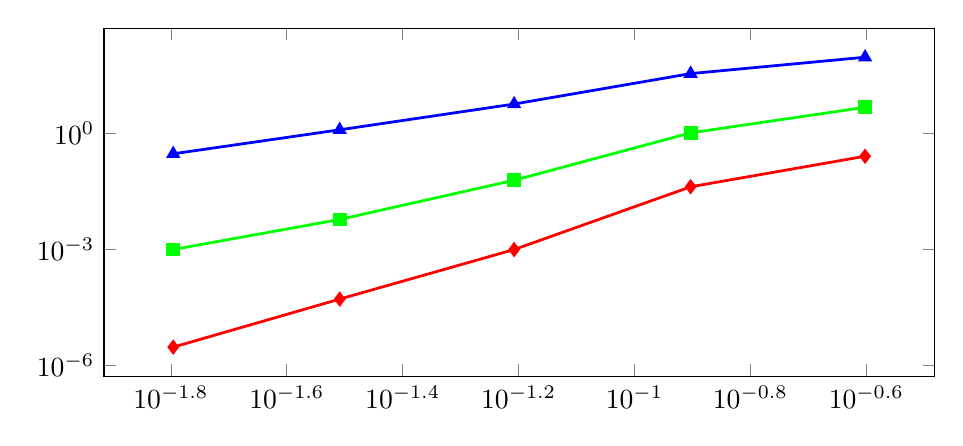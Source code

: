 \begin{tikzpicture}%
\begin{axis}[xmode=log,ymode=log,height=6cm,mark options={solid},width=1\textwidth]%
\addplot[mark=diamond*,color=red,=dashed,line width=1pt] coordinates {%
(0.25,0.259)%
(0.125,0.042)%
(0.062,0.001)%
(0.031,5.223e-05)%
(0.016,2.983e-06)%
};%
%
%
\addplot[mark=square*,color=green,=dashed,line width=1pt] coordinates {%
(0.25,4.787)%
(0.125,1.044)%
(0.062,0.062)%
(0.031,0.006)%
(0.016,0.001)%
};%
%
%
\addplot[mark=triangle*,color=blue,=dashed,line width=1pt] coordinates {%
(0.25,94.593)%
(0.125,35.644)%
(0.062,5.813)%
(0.031,1.253)%
(0.016,0.3)%
};%
%
%
\end{axis}%
\end{tikzpicture}%
